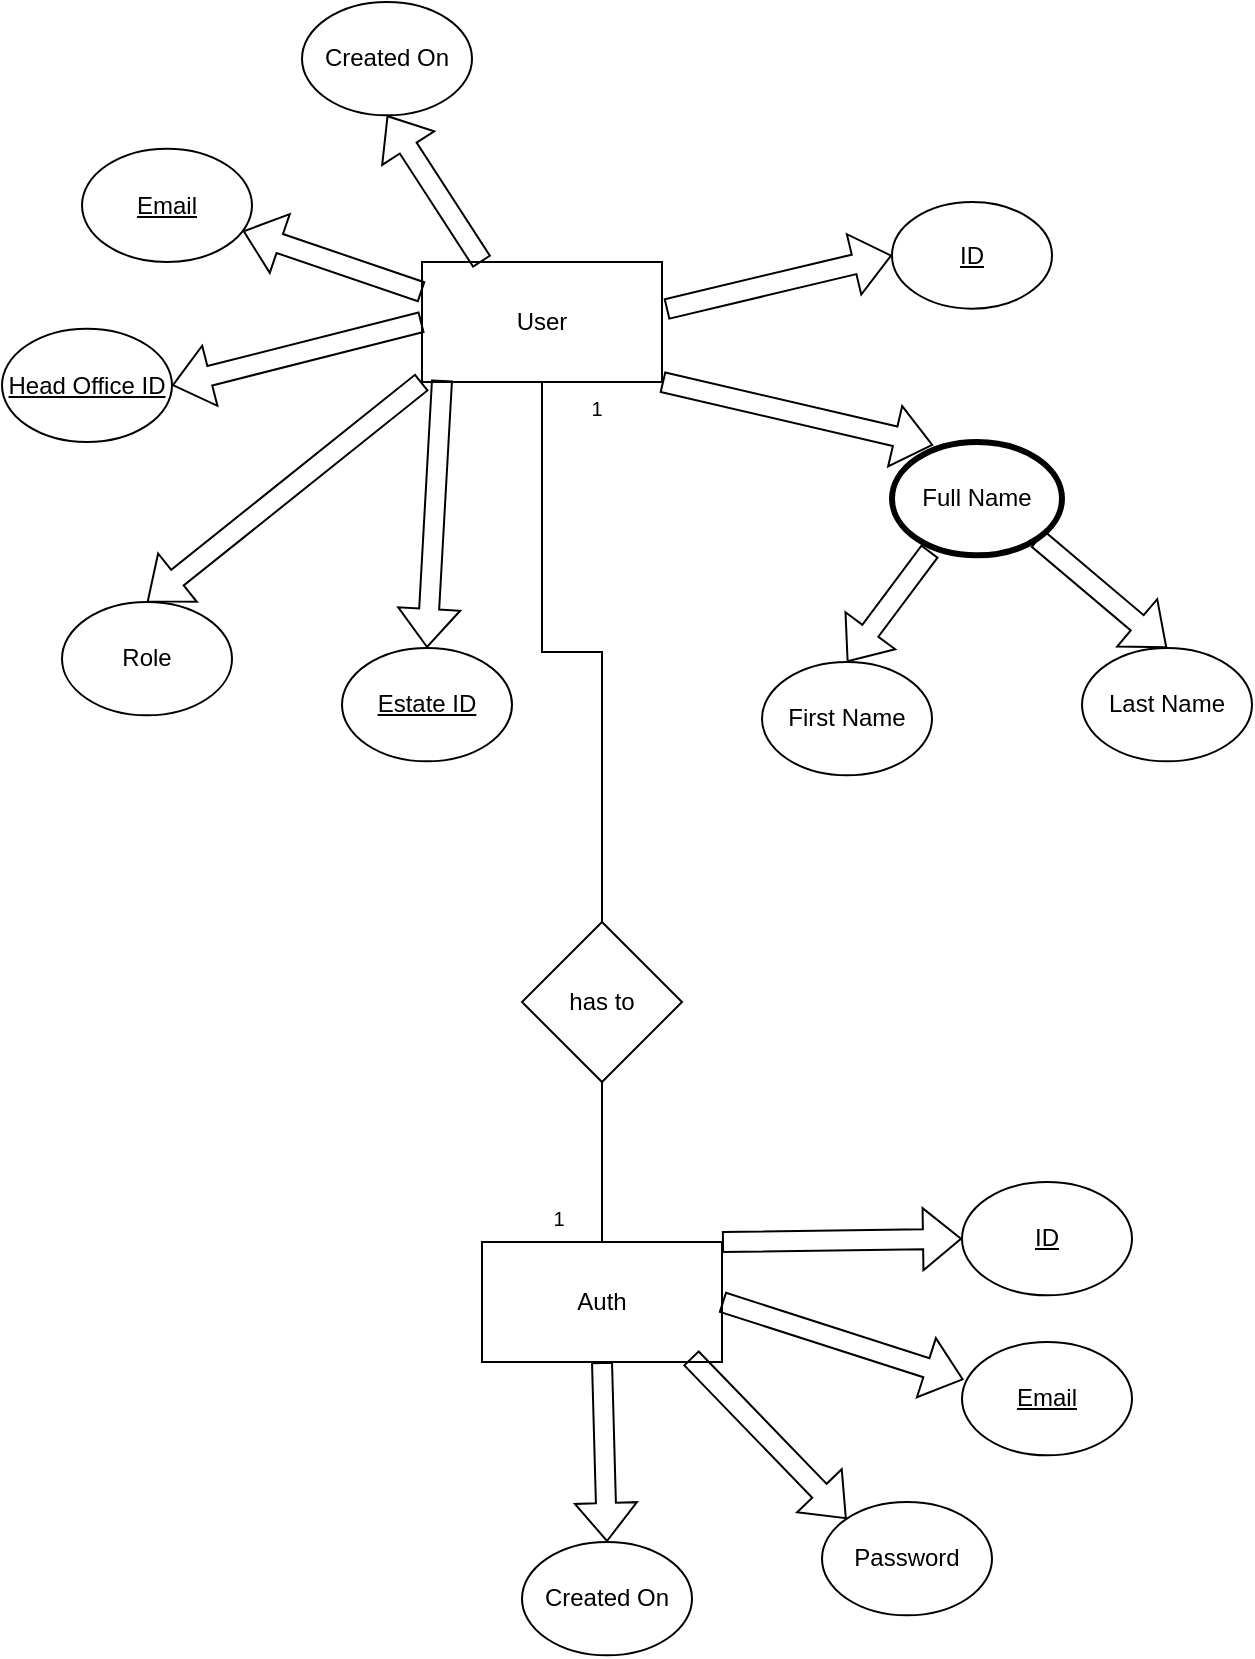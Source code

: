 <mxfile version="28.2.5">
  <diagram name="Page-1" id="oGp8kFq8iNCxfCcVLvnD">
    <mxGraphModel dx="1389" dy="703" grid="1" gridSize="10" guides="1" tooltips="1" connect="1" arrows="1" fold="1" page="1" pageScale="1" pageWidth="850" pageHeight="1100" math="0" shadow="0">
      <root>
        <mxCell id="0" />
        <mxCell id="1" parent="0" />
        <mxCell id="IqSFfW-BzutIOCeWIQ_R-1" value="User" style="rounded=0;whiteSpace=wrap;html=1;" parent="1" vertex="1">
          <mxGeometry x="220" y="300" width="120" height="60" as="geometry" />
        </mxCell>
        <mxCell id="Tp0h2Z1crtQwhjVJSb2h-1" value="&lt;u&gt;ID&lt;/u&gt;" style="ellipse;whiteSpace=wrap;html=1;" vertex="1" parent="1">
          <mxGeometry x="455" y="270" width="80" height="53.33" as="geometry" />
        </mxCell>
        <mxCell id="Tp0h2Z1crtQwhjVJSb2h-2" value="Full Name" style="ellipse;whiteSpace=wrap;html=1;strokeWidth=3;" vertex="1" parent="1">
          <mxGeometry x="455" y="390" width="85" height="56.67" as="geometry" />
        </mxCell>
        <mxCell id="Tp0h2Z1crtQwhjVJSb2h-3" value="First Name" style="ellipse;whiteSpace=wrap;html=1;" vertex="1" parent="1">
          <mxGeometry x="390" y="500" width="85" height="56.67" as="geometry" />
        </mxCell>
        <mxCell id="Tp0h2Z1crtQwhjVJSb2h-4" value="Last Name" style="ellipse;whiteSpace=wrap;html=1;" vertex="1" parent="1">
          <mxGeometry x="550" y="493" width="85" height="56.67" as="geometry" />
        </mxCell>
        <mxCell id="Tp0h2Z1crtQwhjVJSb2h-5" value="Role" style="ellipse;whiteSpace=wrap;html=1;" vertex="1" parent="1">
          <mxGeometry x="40" y="470" width="85" height="56.67" as="geometry" />
        </mxCell>
        <mxCell id="Tp0h2Z1crtQwhjVJSb2h-6" value="&lt;u&gt;Estate ID&lt;/u&gt;" style="ellipse;whiteSpace=wrap;html=1;" vertex="1" parent="1">
          <mxGeometry x="180" y="493" width="85" height="56.67" as="geometry" />
        </mxCell>
        <mxCell id="Tp0h2Z1crtQwhjVJSb2h-7" value="&lt;u&gt;Head Office ID&lt;/u&gt;" style="ellipse;whiteSpace=wrap;html=1;" vertex="1" parent="1">
          <mxGeometry x="10" y="333.33" width="85" height="56.67" as="geometry" />
        </mxCell>
        <mxCell id="Tp0h2Z1crtQwhjVJSb2h-8" value="" style="shape=flexArrow;endArrow=classic;html=1;rounded=0;exitX=1.017;exitY=0.393;exitDx=0;exitDy=0;entryX=0;entryY=0.5;entryDx=0;entryDy=0;exitPerimeter=0;" edge="1" parent="1" source="IqSFfW-BzutIOCeWIQ_R-1" target="Tp0h2Z1crtQwhjVJSb2h-1">
          <mxGeometry width="50" height="50" relative="1" as="geometry">
            <mxPoint x="400" y="400" as="sourcePoint" />
            <mxPoint x="450" y="350" as="targetPoint" />
          </mxGeometry>
        </mxCell>
        <mxCell id="Tp0h2Z1crtQwhjVJSb2h-9" value="" style="shape=flexArrow;endArrow=classic;html=1;rounded=0;exitX=1;exitY=0.5;exitDx=0;exitDy=0;entryX=0.242;entryY=0.028;entryDx=0;entryDy=0;entryPerimeter=0;" edge="1" parent="1" target="Tp0h2Z1crtQwhjVJSb2h-2">
          <mxGeometry width="50" height="50" relative="1" as="geometry">
            <mxPoint x="340" y="360" as="sourcePoint" />
            <mxPoint x="460" y="317" as="targetPoint" />
          </mxGeometry>
        </mxCell>
        <mxCell id="Tp0h2Z1crtQwhjVJSb2h-10" value="" style="shape=flexArrow;endArrow=classic;html=1;rounded=0;exitX=1;exitY=1;exitDx=0;exitDy=0;entryX=0.5;entryY=0;entryDx=0;entryDy=0;" edge="1" parent="1" source="Tp0h2Z1crtQwhjVJSb2h-2" target="Tp0h2Z1crtQwhjVJSb2h-4">
          <mxGeometry width="50" height="50" relative="1" as="geometry">
            <mxPoint x="600" y="328" as="sourcePoint" />
            <mxPoint x="736" y="360" as="targetPoint" />
          </mxGeometry>
        </mxCell>
        <mxCell id="Tp0h2Z1crtQwhjVJSb2h-11" value="" style="shape=flexArrow;endArrow=classic;html=1;rounded=0;exitX=0.224;exitY=0.96;exitDx=0;exitDy=0;exitPerimeter=0;entryX=0.5;entryY=0;entryDx=0;entryDy=0;" edge="1" parent="1" source="Tp0h2Z1crtQwhjVJSb2h-2" target="Tp0h2Z1crtQwhjVJSb2h-3">
          <mxGeometry width="50" height="50" relative="1" as="geometry">
            <mxPoint x="538" y="448" as="sourcePoint" />
            <mxPoint x="440" y="490" as="targetPoint" />
          </mxGeometry>
        </mxCell>
        <mxCell id="Tp0h2Z1crtQwhjVJSb2h-12" value="" style="shape=flexArrow;endArrow=classic;html=1;rounded=0;exitX=0;exitY=1;exitDx=0;exitDy=0;entryX=0.5;entryY=0;entryDx=0;entryDy=0;" edge="1" parent="1" source="IqSFfW-BzutIOCeWIQ_R-1" target="Tp0h2Z1crtQwhjVJSb2h-5">
          <mxGeometry width="50" height="50" relative="1" as="geometry">
            <mxPoint x="57.56" y="358.8" as="sourcePoint" />
            <mxPoint x="256" y="402" as="targetPoint" />
          </mxGeometry>
        </mxCell>
        <mxCell id="Tp0h2Z1crtQwhjVJSb2h-13" value="" style="shape=flexArrow;endArrow=classic;html=1;rounded=0;exitX=0.563;exitY=0.98;exitDx=0;exitDy=0;entryX=0.5;entryY=0;entryDx=0;entryDy=0;exitPerimeter=0;" edge="1" parent="1" target="Tp0h2Z1crtQwhjVJSb2h-6">
          <mxGeometry width="50" height="50" relative="1" as="geometry">
            <mxPoint x="230" y="359" as="sourcePoint" />
            <mxPoint x="255" y="470" as="targetPoint" />
          </mxGeometry>
        </mxCell>
        <mxCell id="Tp0h2Z1crtQwhjVJSb2h-14" value="" style="shape=flexArrow;endArrow=classic;html=1;rounded=0;exitX=0;exitY=0.5;exitDx=0;exitDy=0;entryX=1;entryY=0.5;entryDx=0;entryDy=0;" edge="1" parent="1" source="IqSFfW-BzutIOCeWIQ_R-1" target="Tp0h2Z1crtQwhjVJSb2h-7">
          <mxGeometry width="50" height="50" relative="1" as="geometry">
            <mxPoint x="70" y="269" as="sourcePoint" />
            <mxPoint x="95" y="380" as="targetPoint" />
          </mxGeometry>
        </mxCell>
        <mxCell id="Tp0h2Z1crtQwhjVJSb2h-15" value="&lt;u&gt;Email&lt;/u&gt;" style="ellipse;whiteSpace=wrap;html=1;" vertex="1" parent="1">
          <mxGeometry x="50" y="243.33" width="85" height="56.67" as="geometry" />
        </mxCell>
        <mxCell id="Tp0h2Z1crtQwhjVJSb2h-16" value="" style="shape=flexArrow;endArrow=classic;html=1;rounded=0;exitX=0;exitY=0.25;exitDx=0;exitDy=0;" edge="1" parent="1" source="IqSFfW-BzutIOCeWIQ_R-1" target="Tp0h2Z1crtQwhjVJSb2h-15">
          <mxGeometry width="50" height="50" relative="1" as="geometry">
            <mxPoint x="230" y="340" as="sourcePoint" />
            <mxPoint x="105" y="390" as="targetPoint" />
          </mxGeometry>
        </mxCell>
        <mxCell id="Tp0h2Z1crtQwhjVJSb2h-17" value="Created On" style="ellipse;whiteSpace=wrap;html=1;" vertex="1" parent="1">
          <mxGeometry x="160" y="170" width="85" height="56.67" as="geometry" />
        </mxCell>
        <mxCell id="Tp0h2Z1crtQwhjVJSb2h-18" value="" style="shape=flexArrow;endArrow=classic;html=1;rounded=0;exitX=0.25;exitY=0;exitDx=0;exitDy=0;entryX=0.5;entryY=1;entryDx=0;entryDy=0;" edge="1" parent="1" source="IqSFfW-BzutIOCeWIQ_R-1" target="Tp0h2Z1crtQwhjVJSb2h-17">
          <mxGeometry width="50" height="50" relative="1" as="geometry">
            <mxPoint x="280" y="291" as="sourcePoint" />
            <mxPoint x="190" y="260" as="targetPoint" />
          </mxGeometry>
        </mxCell>
        <mxCell id="Tp0h2Z1crtQwhjVJSb2h-19" value="Auth" style="rounded=0;whiteSpace=wrap;html=1;" vertex="1" parent="1">
          <mxGeometry x="250" y="790" width="120" height="60" as="geometry" />
        </mxCell>
        <mxCell id="Tp0h2Z1crtQwhjVJSb2h-20" value="&lt;u&gt;ID&lt;/u&gt;" style="ellipse;whiteSpace=wrap;html=1;" vertex="1" parent="1">
          <mxGeometry x="490" y="760" width="85" height="56.67" as="geometry" />
        </mxCell>
        <mxCell id="Tp0h2Z1crtQwhjVJSb2h-21" value="&lt;u&gt;Email&lt;/u&gt;" style="ellipse;whiteSpace=wrap;html=1;" vertex="1" parent="1">
          <mxGeometry x="490" y="840" width="85" height="56.67" as="geometry" />
        </mxCell>
        <mxCell id="Tp0h2Z1crtQwhjVJSb2h-22" value="Password" style="ellipse;whiteSpace=wrap;html=1;" vertex="1" parent="1">
          <mxGeometry x="420" y="920" width="85" height="56.67" as="geometry" />
        </mxCell>
        <mxCell id="Tp0h2Z1crtQwhjVJSb2h-23" value="Created On" style="ellipse;whiteSpace=wrap;html=1;" vertex="1" parent="1">
          <mxGeometry x="270" y="940" width="85" height="56.67" as="geometry" />
        </mxCell>
        <mxCell id="Tp0h2Z1crtQwhjVJSb2h-24" value="" style="shape=flexArrow;endArrow=classic;html=1;rounded=0;entryX=0.5;entryY=0;entryDx=0;entryDy=0;exitX=0.5;exitY=1;exitDx=0;exitDy=0;" edge="1" parent="1" source="Tp0h2Z1crtQwhjVJSb2h-19" target="Tp0h2Z1crtQwhjVJSb2h-23">
          <mxGeometry width="50" height="50" relative="1" as="geometry">
            <mxPoint x="310" y="860" as="sourcePoint" />
            <mxPoint x="310" y="920" as="targetPoint" />
          </mxGeometry>
        </mxCell>
        <mxCell id="Tp0h2Z1crtQwhjVJSb2h-25" value="" style="shape=flexArrow;endArrow=classic;html=1;rounded=0;exitX=0.87;exitY=0.964;exitDx=0;exitDy=0;entryX=0;entryY=0;entryDx=0;entryDy=0;exitPerimeter=0;" edge="1" parent="1" source="Tp0h2Z1crtQwhjVJSb2h-19" target="Tp0h2Z1crtQwhjVJSb2h-22">
          <mxGeometry width="50" height="50" relative="1" as="geometry">
            <mxPoint x="319.82" y="919" as="sourcePoint" />
            <mxPoint x="318.82" y="1030" as="targetPoint" />
          </mxGeometry>
        </mxCell>
        <mxCell id="Tp0h2Z1crtQwhjVJSb2h-26" value="" style="shape=flexArrow;endArrow=classic;html=1;rounded=0;exitX=1;exitY=0.5;exitDx=0;exitDy=0;entryX=0.009;entryY=0.332;entryDx=0;entryDy=0;entryPerimeter=0;" edge="1" parent="1" source="Tp0h2Z1crtQwhjVJSb2h-19" target="Tp0h2Z1crtQwhjVJSb2h-21">
          <mxGeometry width="50" height="50" relative="1" as="geometry">
            <mxPoint x="329.82" y="929" as="sourcePoint" />
            <mxPoint x="417" y="1008" as="targetPoint" />
          </mxGeometry>
        </mxCell>
        <mxCell id="Tp0h2Z1crtQwhjVJSb2h-27" value="" style="shape=flexArrow;endArrow=classic;html=1;rounded=0;exitX=1;exitY=0;exitDx=0;exitDy=0;entryX=0;entryY=0.5;entryDx=0;entryDy=0;" edge="1" parent="1" source="Tp0h2Z1crtQwhjVJSb2h-19" target="Tp0h2Z1crtQwhjVJSb2h-20">
          <mxGeometry width="50" height="50" relative="1" as="geometry">
            <mxPoint x="330" y="900" as="sourcePoint" />
            <mxPoint x="476" y="939" as="targetPoint" />
          </mxGeometry>
        </mxCell>
        <mxCell id="Tp0h2Z1crtQwhjVJSb2h-32" value="" style="edgeStyle=orthogonalEdgeStyle;rounded=0;orthogonalLoop=1;jettySize=auto;html=1;endArrow=none;endFill=0;" edge="1" parent="1" source="Tp0h2Z1crtQwhjVJSb2h-28" target="IqSFfW-BzutIOCeWIQ_R-1">
          <mxGeometry relative="1" as="geometry" />
        </mxCell>
        <mxCell id="Tp0h2Z1crtQwhjVJSb2h-35" value="" style="edgeStyle=orthogonalEdgeStyle;rounded=0;orthogonalLoop=1;jettySize=auto;html=1;endArrow=none;endFill=0;" edge="1" parent="1" source="Tp0h2Z1crtQwhjVJSb2h-28" target="Tp0h2Z1crtQwhjVJSb2h-19">
          <mxGeometry relative="1" as="geometry" />
        </mxCell>
        <mxCell id="Tp0h2Z1crtQwhjVJSb2h-28" value="has to" style="rhombus;whiteSpace=wrap;html=1;" vertex="1" parent="1">
          <mxGeometry x="270" y="630" width="80" height="80" as="geometry" />
        </mxCell>
        <mxCell id="Tp0h2Z1crtQwhjVJSb2h-36" value="&lt;font style=&quot;font-size: 10px;&quot;&gt;1&lt;/font&gt;" style="rounded=0;whiteSpace=wrap;html=1;strokeColor=none;" vertex="1" parent="1">
          <mxGeometry x="271.25" y="771" width="34.75" height="14" as="geometry" />
        </mxCell>
        <mxCell id="Tp0h2Z1crtQwhjVJSb2h-38" value="&lt;font style=&quot;font-size: 10px;&quot;&gt;1&lt;/font&gt;" style="rounded=0;whiteSpace=wrap;html=1;strokeColor=none;" vertex="1" parent="1">
          <mxGeometry x="290" y="366" width="34.75" height="14" as="geometry" />
        </mxCell>
      </root>
    </mxGraphModel>
  </diagram>
</mxfile>
